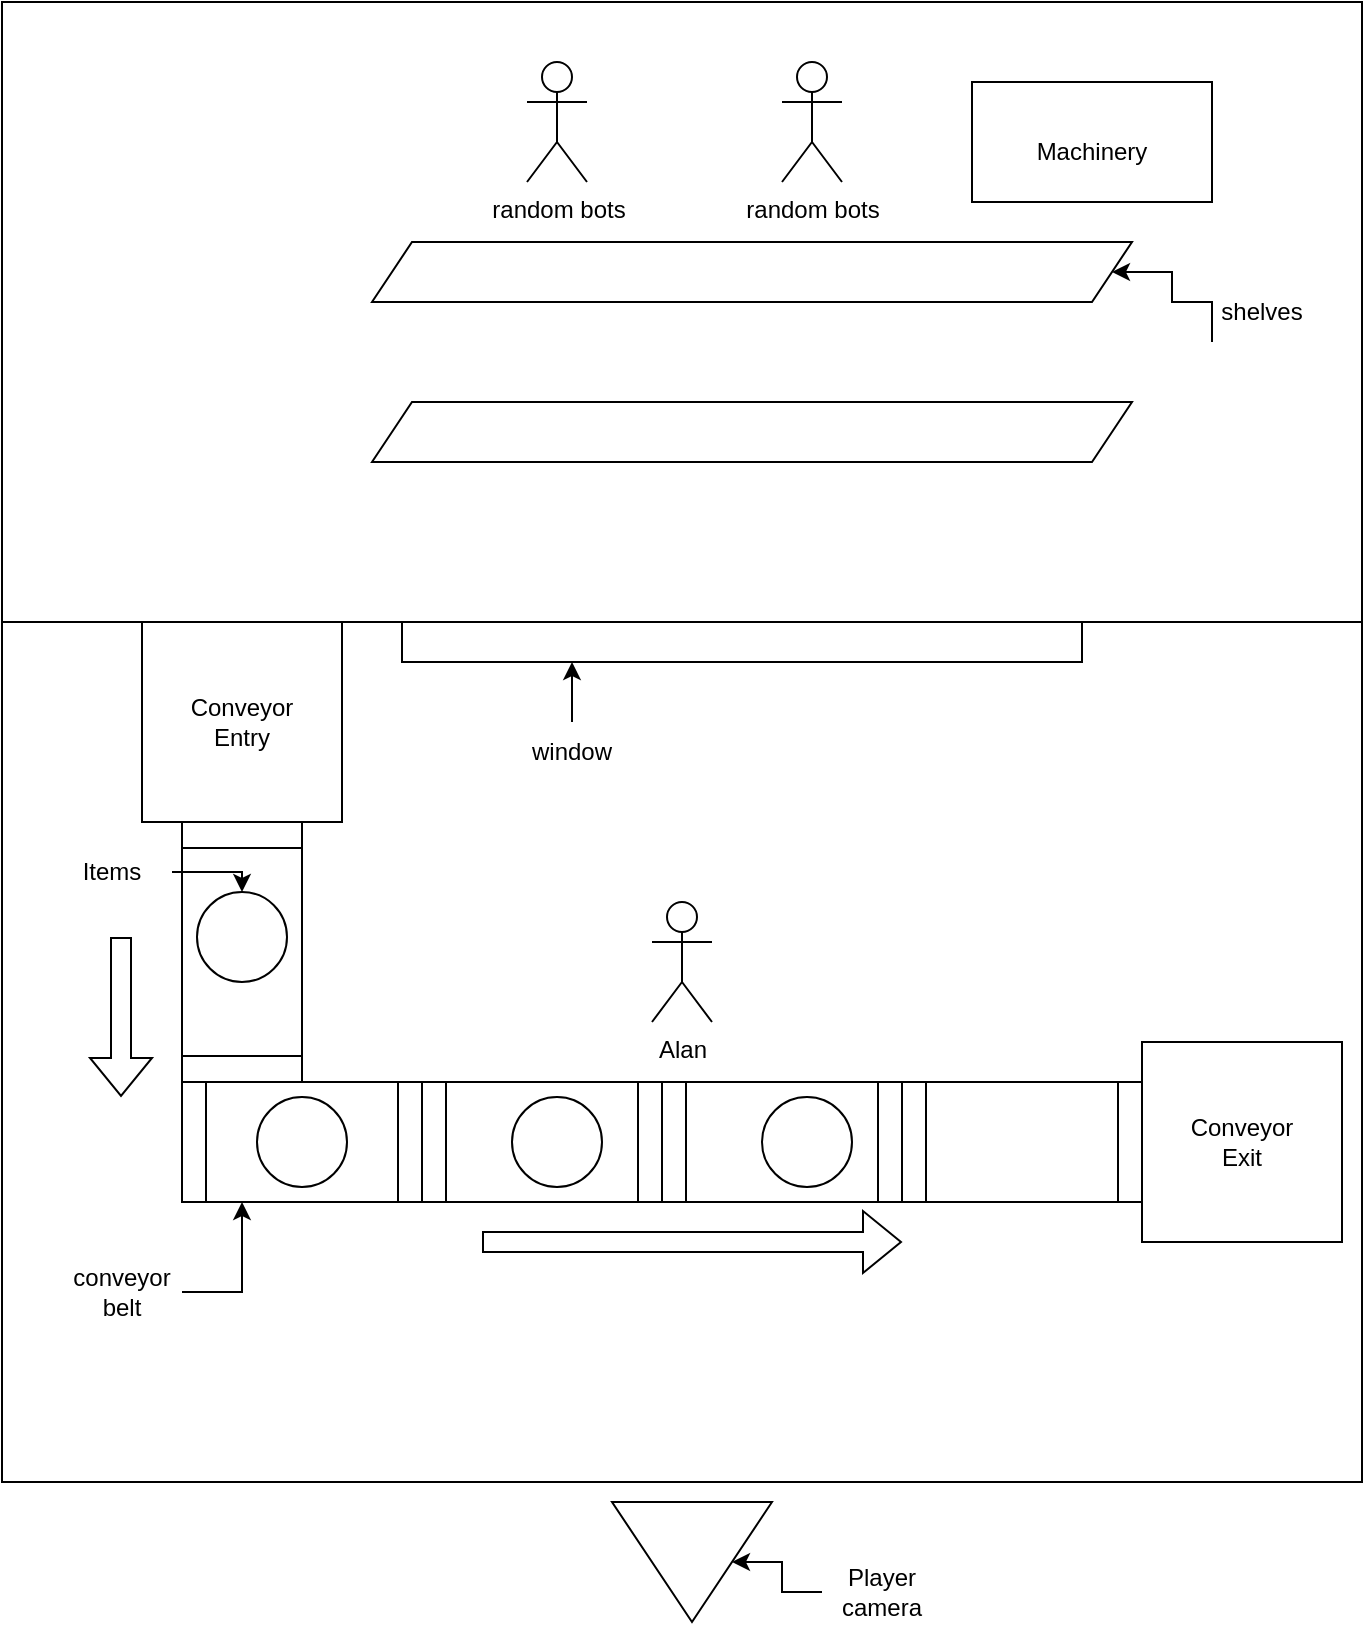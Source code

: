 <mxfile version="20.8.23" type="onedrive"><diagram name="Page-1" id="sHrWq3StcUnKMXbNLYCr"><mxGraphModel grid="1" page="1" gridSize="10" guides="1" tooltips="1" connect="1" arrows="1" fold="1" pageScale="1" pageWidth="850" pageHeight="1100" math="0" shadow="0"><root><mxCell id="0"/><mxCell id="1" parent="0"/><mxCell id="7oxJ5VBOoJaAeisv30g3-1" value="" style="rounded=0;whiteSpace=wrap;html=1;" vertex="1" parent="1"><mxGeometry x="85" y="320" width="680" height="430" as="geometry"/></mxCell><mxCell id="7oxJ5VBOoJaAeisv30g3-2" value="" style="shape=process;whiteSpace=wrap;html=1;backgroundOutline=1;" vertex="1" parent="1"><mxGeometry x="415" y="550" width="120" height="60" as="geometry"/></mxCell><mxCell id="7oxJ5VBOoJaAeisv30g3-3" value="" style="triangle;whiteSpace=wrap;html=1;rotation=90;" vertex="1" parent="1"><mxGeometry x="400" y="750" width="60" height="80" as="geometry"/></mxCell><mxCell id="7oxJ5VBOoJaAeisv30g3-5" style="edgeStyle=orthogonalEdgeStyle;rounded=0;orthogonalLoop=1;jettySize=auto;html=1;exitX=0;exitY=0.5;exitDx=0;exitDy=0;entryX=0.5;entryY=0;entryDx=0;entryDy=0;" edge="1" parent="1" source="7oxJ5VBOoJaAeisv30g3-4" target="7oxJ5VBOoJaAeisv30g3-3"><mxGeometry relative="1" as="geometry"/></mxCell><mxCell id="7oxJ5VBOoJaAeisv30g3-4" value="Player camera" style="text;html=1;strokeColor=none;fillColor=none;align=center;verticalAlign=middle;whiteSpace=wrap;rounded=0;" vertex="1" parent="1"><mxGeometry x="495" y="790" width="60" height="30" as="geometry"/></mxCell><mxCell id="7oxJ5VBOoJaAeisv30g3-6" value="" style="shape=process;whiteSpace=wrap;html=1;backgroundOutline=1;" vertex="1" parent="1"><mxGeometry x="535" y="550" width="120" height="60" as="geometry"/></mxCell><mxCell id="7oxJ5VBOoJaAeisv30g3-7" value="" style="shape=process;whiteSpace=wrap;html=1;backgroundOutline=1;" vertex="1" parent="1"><mxGeometry x="295" y="550" width="120" height="60" as="geometry"/></mxCell><mxCell id="7oxJ5VBOoJaAeisv30g3-8" value="Alan" style="shape=umlActor;verticalLabelPosition=bottom;verticalAlign=top;html=1;outlineConnect=0;" vertex="1" parent="1"><mxGeometry x="410" y="460" width="30" height="60" as="geometry"/></mxCell><mxCell id="7oxJ5VBOoJaAeisv30g3-9" value="" style="whiteSpace=wrap;html=1;aspect=fixed;" vertex="1" parent="1"><mxGeometry x="655" y="530" width="100" height="100" as="geometry"/></mxCell><mxCell id="7oxJ5VBOoJaAeisv30g3-10" value="" style="shape=process;whiteSpace=wrap;html=1;backgroundOutline=1;" vertex="1" parent="1"><mxGeometry x="175" y="550" width="120" height="60" as="geometry"/></mxCell><mxCell id="7oxJ5VBOoJaAeisv30g3-11" value="" style="shape=process;whiteSpace=wrap;html=1;backgroundOutline=1;rotation=90;" vertex="1" parent="1"><mxGeometry x="140" y="455" width="130" height="60" as="geometry"/></mxCell><mxCell id="7oxJ5VBOoJaAeisv30g3-13" value="" style="whiteSpace=wrap;html=1;aspect=fixed;" vertex="1" parent="1"><mxGeometry x="155" y="320" width="100" height="100" as="geometry"/></mxCell><mxCell id="7oxJ5VBOoJaAeisv30g3-14" value="" style="shape=partialRectangle;whiteSpace=wrap;html=1;bottom=1;right=1;left=1;top=0;fillColor=none;routingCenterX=-0.5;" vertex="1" parent="1"><mxGeometry x="285" y="320" width="340" height="20" as="geometry"/></mxCell><mxCell id="7oxJ5VBOoJaAeisv30g3-16" style="edgeStyle=orthogonalEdgeStyle;rounded=0;orthogonalLoop=1;jettySize=auto;html=1;exitX=0.5;exitY=0;exitDx=0;exitDy=0;entryX=0.25;entryY=1;entryDx=0;entryDy=0;" edge="1" parent="1" source="7oxJ5VBOoJaAeisv30g3-15" target="7oxJ5VBOoJaAeisv30g3-14"><mxGeometry relative="1" as="geometry"/></mxCell><mxCell id="7oxJ5VBOoJaAeisv30g3-15" value="window" style="text;html=1;strokeColor=none;fillColor=none;align=center;verticalAlign=middle;whiteSpace=wrap;rounded=0;" vertex="1" parent="1"><mxGeometry x="340" y="370" width="60" height="30" as="geometry"/></mxCell><mxCell id="7oxJ5VBOoJaAeisv30g3-18" style="edgeStyle=orthogonalEdgeStyle;rounded=0;orthogonalLoop=1;jettySize=auto;html=1;exitX=1;exitY=0.5;exitDx=0;exitDy=0;entryX=0.25;entryY=1;entryDx=0;entryDy=0;" edge="1" parent="1" source="7oxJ5VBOoJaAeisv30g3-17" target="7oxJ5VBOoJaAeisv30g3-10"><mxGeometry relative="1" as="geometry"/></mxCell><mxCell id="7oxJ5VBOoJaAeisv30g3-17" value="conveyor belt" style="text;html=1;strokeColor=none;fillColor=none;align=center;verticalAlign=middle;whiteSpace=wrap;rounded=0;" vertex="1" parent="1"><mxGeometry x="115" y="640" width="60" height="30" as="geometry"/></mxCell><mxCell id="7oxJ5VBOoJaAeisv30g3-20" value="" style="ellipse;whiteSpace=wrap;html=1;aspect=fixed;shadow=0;sketch=0;gradientColor=none;" vertex="1" parent="1"><mxGeometry x="182.5" y="455" width="45" height="45" as="geometry"/></mxCell><mxCell id="7oxJ5VBOoJaAeisv30g3-21" value="" style="ellipse;whiteSpace=wrap;html=1;aspect=fixed;shadow=0;sketch=0;gradientColor=none;" vertex="1" parent="1"><mxGeometry x="212.5" y="557.5" width="45" height="45" as="geometry"/></mxCell><mxCell id="7oxJ5VBOoJaAeisv30g3-22" value="" style="ellipse;whiteSpace=wrap;html=1;aspect=fixed;shadow=0;sketch=0;gradientColor=none;" vertex="1" parent="1"><mxGeometry x="340" y="557.5" width="45" height="45" as="geometry"/></mxCell><mxCell id="7oxJ5VBOoJaAeisv30g3-23" value="" style="ellipse;whiteSpace=wrap;html=1;aspect=fixed;shadow=0;sketch=0;gradientColor=none;" vertex="1" parent="1"><mxGeometry x="465" y="557.5" width="45" height="45" as="geometry"/></mxCell><mxCell id="7oxJ5VBOoJaAeisv30g3-27" value="" style="shape=flexArrow;endArrow=classic;html=1;rounded=0;" edge="1" parent="1"><mxGeometry width="50" height="50" relative="1" as="geometry"><mxPoint x="325" y="630" as="sourcePoint"/><mxPoint x="535" y="630" as="targetPoint"/></mxGeometry></mxCell><mxCell id="7oxJ5VBOoJaAeisv30g3-28" value="" style="shape=flexArrow;endArrow=classic;html=1;rounded=0;" edge="1" parent="1"><mxGeometry width="50" height="50" relative="1" as="geometry"><mxPoint x="144.5" y="477.5" as="sourcePoint"/><mxPoint x="144.5" y="557.5" as="targetPoint"/></mxGeometry></mxCell><mxCell id="7oxJ5VBOoJaAeisv30g3-33" style="edgeStyle=orthogonalEdgeStyle;rounded=0;orthogonalLoop=1;jettySize=auto;html=1;exitX=1;exitY=0.5;exitDx=0;exitDy=0;entryX=0.5;entryY=0;entryDx=0;entryDy=0;" edge="1" parent="1" source="7oxJ5VBOoJaAeisv30g3-31" target="7oxJ5VBOoJaAeisv30g3-20"><mxGeometry relative="1" as="geometry"/></mxCell><mxCell id="7oxJ5VBOoJaAeisv30g3-31" value="Items" style="text;html=1;strokeColor=none;fillColor=none;align=center;verticalAlign=middle;whiteSpace=wrap;rounded=0;" vertex="1" parent="1"><mxGeometry x="110" y="430" width="60" height="30" as="geometry"/></mxCell><mxCell id="7oxJ5VBOoJaAeisv30g3-34" value="Conveyor Exit" style="text;html=1;strokeColor=none;fillColor=none;align=center;verticalAlign=middle;whiteSpace=wrap;rounded=0;" vertex="1" parent="1"><mxGeometry x="675" y="565" width="60" height="30" as="geometry"/></mxCell><mxCell id="7oxJ5VBOoJaAeisv30g3-35" value="Conveyor Entry" style="text;html=1;strokeColor=none;fillColor=none;align=center;verticalAlign=middle;whiteSpace=wrap;rounded=0;" vertex="1" parent="1"><mxGeometry x="175" y="355" width="60" height="30" as="geometry"/></mxCell><mxCell id="7oxJ5VBOoJaAeisv30g3-37" value="" style="rounded=0;whiteSpace=wrap;html=1;" vertex="1" parent="1"><mxGeometry x="85" y="10" width="680" height="310" as="geometry"/></mxCell><mxCell id="7oxJ5VBOoJaAeisv30g3-39" value="" style="shape=parallelogram;perimeter=parallelogramPerimeter;whiteSpace=wrap;html=1;fixedSize=1;shadow=0;sketch=0;gradientColor=none;" vertex="1" parent="1"><mxGeometry x="270" y="210" width="380" height="30" as="geometry"/></mxCell><mxCell id="7oxJ5VBOoJaAeisv30g3-40" value="" style="shape=parallelogram;perimeter=parallelogramPerimeter;whiteSpace=wrap;html=1;fixedSize=1;shadow=0;sketch=0;gradientColor=none;" vertex="1" parent="1"><mxGeometry x="270" y="130" width="380" height="30" as="geometry"/></mxCell><mxCell id="7oxJ5VBOoJaAeisv30g3-42" style="edgeStyle=orthogonalEdgeStyle;rounded=0;orthogonalLoop=1;jettySize=auto;html=1;exitX=0;exitY=1;exitDx=0;exitDy=0;" edge="1" parent="1" source="7oxJ5VBOoJaAeisv30g3-41" target="7oxJ5VBOoJaAeisv30g3-40"><mxGeometry relative="1" as="geometry"><Array as="points"><mxPoint x="690" y="160"/><mxPoint x="670" y="160"/><mxPoint x="670" y="145"/></Array></mxGeometry></mxCell><mxCell id="7oxJ5VBOoJaAeisv30g3-41" value="shelves" style="text;html=1;strokeColor=none;fillColor=none;align=center;verticalAlign=middle;whiteSpace=wrap;rounded=0;" vertex="1" parent="1"><mxGeometry x="690" y="150" width="50" height="30" as="geometry"/></mxCell><mxCell id="7oxJ5VBOoJaAeisv30g3-43" value="random bots" style="shape=umlActor;verticalLabelPosition=bottom;verticalAlign=top;html=1;outlineConnect=0;shadow=0;sketch=0;gradientColor=none;" vertex="1" parent="1"><mxGeometry x="347.5" y="40" width="30" height="60" as="geometry"/></mxCell><mxCell id="7oxJ5VBOoJaAeisv30g3-44" value="random bots" style="shape=umlActor;verticalLabelPosition=bottom;verticalAlign=top;html=1;outlineConnect=0;shadow=0;sketch=0;gradientColor=none;" vertex="1" parent="1"><mxGeometry x="475" y="40" width="30" height="60" as="geometry"/></mxCell><mxCell id="7oxJ5VBOoJaAeisv30g3-45" value="" style="rounded=0;whiteSpace=wrap;html=1;shadow=0;sketch=0;gradientColor=none;" vertex="1" parent="1"><mxGeometry x="570" y="50" width="120" height="60" as="geometry"/></mxCell><mxCell id="7oxJ5VBOoJaAeisv30g3-46" value="Machinery" style="text;html=1;strokeColor=none;fillColor=none;align=center;verticalAlign=middle;whiteSpace=wrap;rounded=0;" vertex="1" parent="1"><mxGeometry x="600" y="70" width="60" height="30" as="geometry"/></mxCell></root></mxGraphModel></diagram></mxfile>